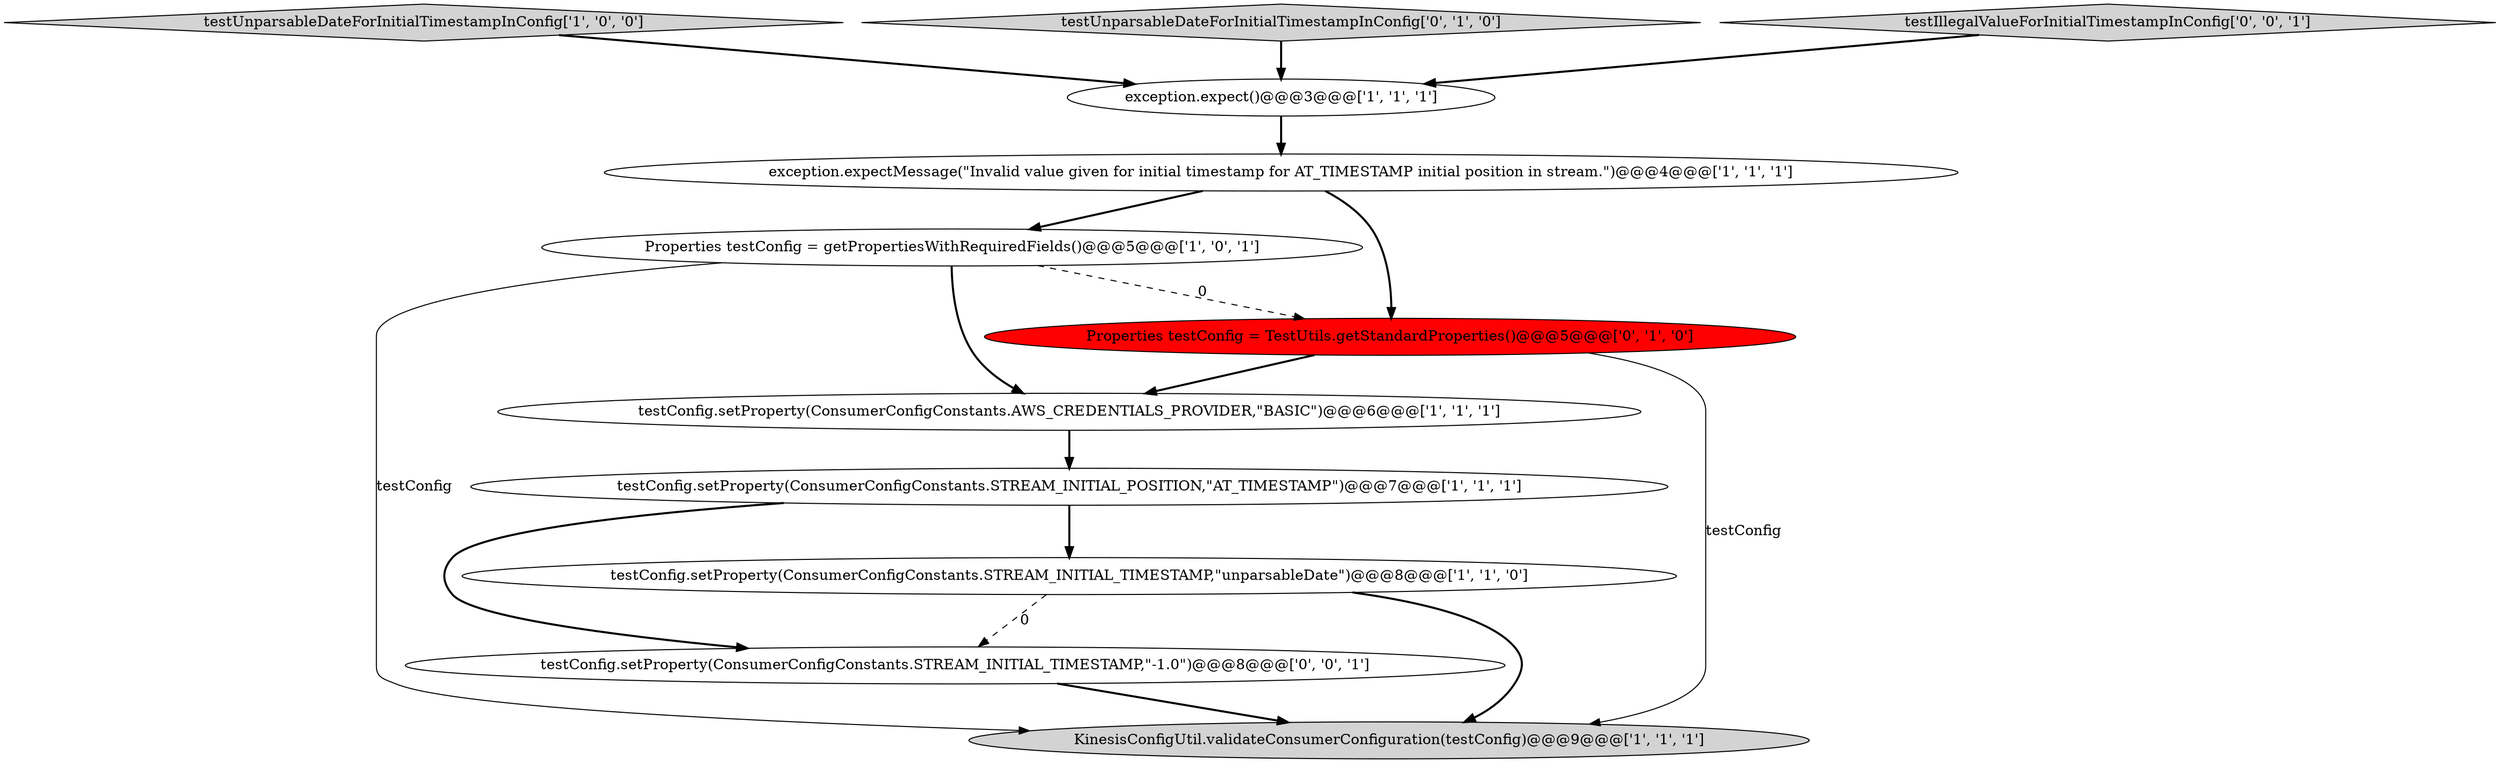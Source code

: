 digraph {
0 [style = filled, label = "exception.expectMessage(\"Invalid value given for initial timestamp for AT_TIMESTAMP initial position in stream.\")@@@4@@@['1', '1', '1']", fillcolor = white, shape = ellipse image = "AAA0AAABBB1BBB"];
3 [style = filled, label = "testConfig.setProperty(ConsumerConfigConstants.STREAM_INITIAL_POSITION,\"AT_TIMESTAMP\")@@@7@@@['1', '1', '1']", fillcolor = white, shape = ellipse image = "AAA0AAABBB1BBB"];
6 [style = filled, label = "testUnparsableDateForInitialTimestampInConfig['1', '0', '0']", fillcolor = lightgray, shape = diamond image = "AAA0AAABBB1BBB"];
4 [style = filled, label = "Properties testConfig = getPropertiesWithRequiredFields()@@@5@@@['1', '0', '1']", fillcolor = white, shape = ellipse image = "AAA0AAABBB1BBB"];
8 [style = filled, label = "testUnparsableDateForInitialTimestampInConfig['0', '1', '0']", fillcolor = lightgray, shape = diamond image = "AAA0AAABBB2BBB"];
9 [style = filled, label = "Properties testConfig = TestUtils.getStandardProperties()@@@5@@@['0', '1', '0']", fillcolor = red, shape = ellipse image = "AAA1AAABBB2BBB"];
7 [style = filled, label = "KinesisConfigUtil.validateConsumerConfiguration(testConfig)@@@9@@@['1', '1', '1']", fillcolor = lightgray, shape = ellipse image = "AAA0AAABBB1BBB"];
1 [style = filled, label = "testConfig.setProperty(ConsumerConfigConstants.STREAM_INITIAL_TIMESTAMP,\"unparsableDate\")@@@8@@@['1', '1', '0']", fillcolor = white, shape = ellipse image = "AAA0AAABBB1BBB"];
2 [style = filled, label = "testConfig.setProperty(ConsumerConfigConstants.AWS_CREDENTIALS_PROVIDER,\"BASIC\")@@@6@@@['1', '1', '1']", fillcolor = white, shape = ellipse image = "AAA0AAABBB1BBB"];
11 [style = filled, label = "testIllegalValueForInitialTimestampInConfig['0', '0', '1']", fillcolor = lightgray, shape = diamond image = "AAA0AAABBB3BBB"];
10 [style = filled, label = "testConfig.setProperty(ConsumerConfigConstants.STREAM_INITIAL_TIMESTAMP,\"-1.0\")@@@8@@@['0', '0', '1']", fillcolor = white, shape = ellipse image = "AAA0AAABBB3BBB"];
5 [style = filled, label = "exception.expect()@@@3@@@['1', '1', '1']", fillcolor = white, shape = ellipse image = "AAA0AAABBB1BBB"];
3->10 [style = bold, label=""];
4->9 [style = dashed, label="0"];
6->5 [style = bold, label=""];
11->5 [style = bold, label=""];
0->9 [style = bold, label=""];
4->7 [style = solid, label="testConfig"];
4->2 [style = bold, label=""];
1->10 [style = dashed, label="0"];
8->5 [style = bold, label=""];
3->1 [style = bold, label=""];
5->0 [style = bold, label=""];
0->4 [style = bold, label=""];
9->2 [style = bold, label=""];
1->7 [style = bold, label=""];
10->7 [style = bold, label=""];
2->3 [style = bold, label=""];
9->7 [style = solid, label="testConfig"];
}
